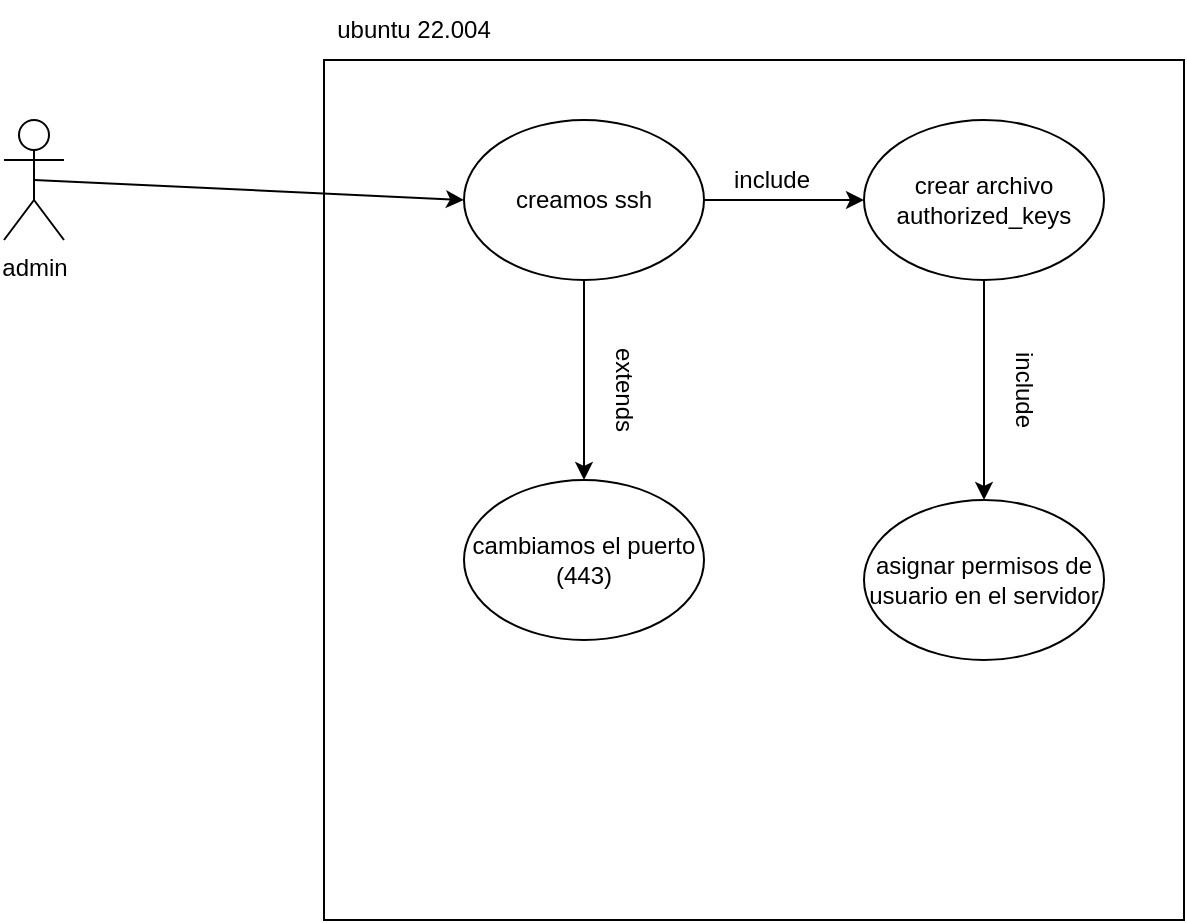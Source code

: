 <mxfile version="24.3.1" type="device">
  <diagram name="Página-1" id="L9bwPV9tvqCIywYqRQCZ">
    <mxGraphModel dx="840" dy="446" grid="1" gridSize="10" guides="1" tooltips="1" connect="1" arrows="1" fold="1" page="1" pageScale="1" pageWidth="827" pageHeight="1169" math="0" shadow="0">
      <root>
        <mxCell id="0" />
        <mxCell id="1" parent="0" />
        <mxCell id="6iVXy4F3Puews5gv89W7-1" value="" style="whiteSpace=wrap;html=1;aspect=fixed;fillColor=none;" vertex="1" parent="1">
          <mxGeometry x="190" y="200" width="430" height="430" as="geometry" />
        </mxCell>
        <mxCell id="6iVXy4F3Puews5gv89W7-4" value="" style="endArrow=classic;html=1;rounded=0;exitX=1;exitY=0.5;exitDx=0;exitDy=0;entryX=0;entryY=0.5;entryDx=0;entryDy=0;" edge="1" parent="1" source="6iVXy4F3Puews5gv89W7-24" target="6iVXy4F3Puews5gv89W7-5">
          <mxGeometry width="50" height="50" relative="1" as="geometry">
            <mxPoint x="590" y="320" as="sourcePoint" />
            <mxPoint x="650" y="450" as="targetPoint" />
          </mxGeometry>
        </mxCell>
        <mxCell id="6iVXy4F3Puews5gv89W7-5" value="crear archivo authorized_keys" style="ellipse;whiteSpace=wrap;html=1;" vertex="1" parent="1">
          <mxGeometry x="460" y="230" width="120" height="80" as="geometry" />
        </mxCell>
        <mxCell id="6iVXy4F3Puews5gv89W7-12" value="asignar permisos de usuario en el servidor" style="ellipse;whiteSpace=wrap;html=1;" vertex="1" parent="1">
          <mxGeometry x="460" y="420" width="120" height="80" as="geometry" />
        </mxCell>
        <mxCell id="6iVXy4F3Puews5gv89W7-13" value="" style="endArrow=classic;html=1;rounded=0;entryX=0.5;entryY=0;entryDx=0;entryDy=0;exitX=0.5;exitY=1;exitDx=0;exitDy=0;" edge="1" parent="1" source="6iVXy4F3Puews5gv89W7-5" target="6iVXy4F3Puews5gv89W7-12">
          <mxGeometry width="50" height="50" relative="1" as="geometry">
            <mxPoint x="617.16" y="495.84" as="sourcePoint" />
            <mxPoint x="650" y="510" as="targetPoint" />
          </mxGeometry>
        </mxCell>
        <mxCell id="6iVXy4F3Puews5gv89W7-14" value="" style="endArrow=classic;html=1;rounded=0;exitX=0.5;exitY=0.5;exitDx=0;exitDy=0;exitPerimeter=0;entryX=0;entryY=0.5;entryDx=0;entryDy=0;" edge="1" parent="1" source="6iVXy4F3Puews5gv89W7-20" target="6iVXy4F3Puews5gv89W7-24">
          <mxGeometry width="50" height="50" relative="1" as="geometry">
            <mxPoint x="55" y="260" as="sourcePoint" />
            <mxPoint x="200" y="250" as="targetPoint" />
          </mxGeometry>
        </mxCell>
        <mxCell id="6iVXy4F3Puews5gv89W7-20" value="admin" style="shape=umlActor;verticalLabelPosition=bottom;verticalAlign=top;html=1;outlineConnect=0;" vertex="1" parent="1">
          <mxGeometry x="30" y="230" width="30" height="60" as="geometry" />
        </mxCell>
        <mxCell id="6iVXy4F3Puews5gv89W7-24" value="creamos ssh" style="ellipse;whiteSpace=wrap;html=1;" vertex="1" parent="1">
          <mxGeometry x="260" y="230" width="120" height="80" as="geometry" />
        </mxCell>
        <mxCell id="6iVXy4F3Puews5gv89W7-27" value="" style="endArrow=classic;html=1;rounded=0;exitX=0.5;exitY=1;exitDx=0;exitDy=0;" edge="1" parent="1" source="6iVXy4F3Puews5gv89W7-24" target="6iVXy4F3Puews5gv89W7-28">
          <mxGeometry width="50" height="50" relative="1" as="geometry">
            <mxPoint x="590" y="570" as="sourcePoint" />
            <mxPoint x="640" y="520" as="targetPoint" />
          </mxGeometry>
        </mxCell>
        <mxCell id="6iVXy4F3Puews5gv89W7-28" value="cambiamos el puerto&lt;br&gt;(443)" style="ellipse;whiteSpace=wrap;html=1;" vertex="1" parent="1">
          <mxGeometry x="260" y="410" width="120" height="80" as="geometry" />
        </mxCell>
        <mxCell id="6iVXy4F3Puews5gv89W7-29" value="extends" style="text;html=1;align=center;verticalAlign=middle;whiteSpace=wrap;rounded=0;rotation=90;" vertex="1" parent="1">
          <mxGeometry x="310" y="350" width="60" height="30" as="geometry" />
        </mxCell>
        <mxCell id="6iVXy4F3Puews5gv89W7-32" value="ubuntu 22.004" style="text;html=1;align=center;verticalAlign=middle;whiteSpace=wrap;rounded=0;" vertex="1" parent="1">
          <mxGeometry x="190" y="170" width="90" height="30" as="geometry" />
        </mxCell>
        <mxCell id="6iVXy4F3Puews5gv89W7-33" value="include" style="text;html=1;align=center;verticalAlign=middle;whiteSpace=wrap;rounded=0;" vertex="1" parent="1">
          <mxGeometry x="384" y="245" width="60" height="30" as="geometry" />
        </mxCell>
        <mxCell id="6iVXy4F3Puews5gv89W7-34" value="include" style="text;html=1;align=center;verticalAlign=middle;whiteSpace=wrap;rounded=0;rotation=90;" vertex="1" parent="1">
          <mxGeometry x="510" y="350" width="60" height="30" as="geometry" />
        </mxCell>
      </root>
    </mxGraphModel>
  </diagram>
</mxfile>
